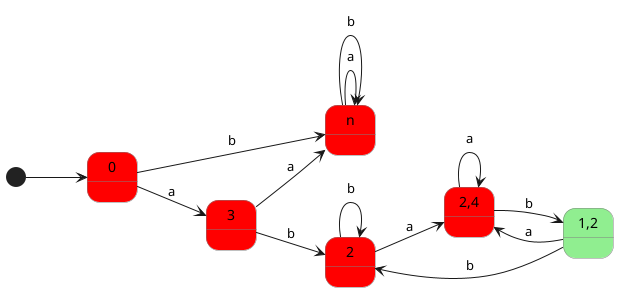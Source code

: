 @startuml
'scale 350 width
left to right direction

skinparam state {
  BackgroundColor<<YES>> LightGreen
  BackgroundColor<<NO>> Red
  BorderColor Gray
}

[*] --> 0

state "n" as n <<NO>>
state "0" as 0 <<NO>>
state "2" as 2 <<NO>>
state "3" as 3 <<NO>>
state "2,4" as 24 <<NO>>
state "1,2" as 12 <<YES>>

n --> n : a
n --> n : b

0 --> 3 : a
0 --> n : b

3 --> n : a
3 --> 2 : b

2 --> 24: a
2 --> 2: b

24 --> 24: a
24 --> 12: b

12 --> 24: a
12 --> 2: b


@enduml
